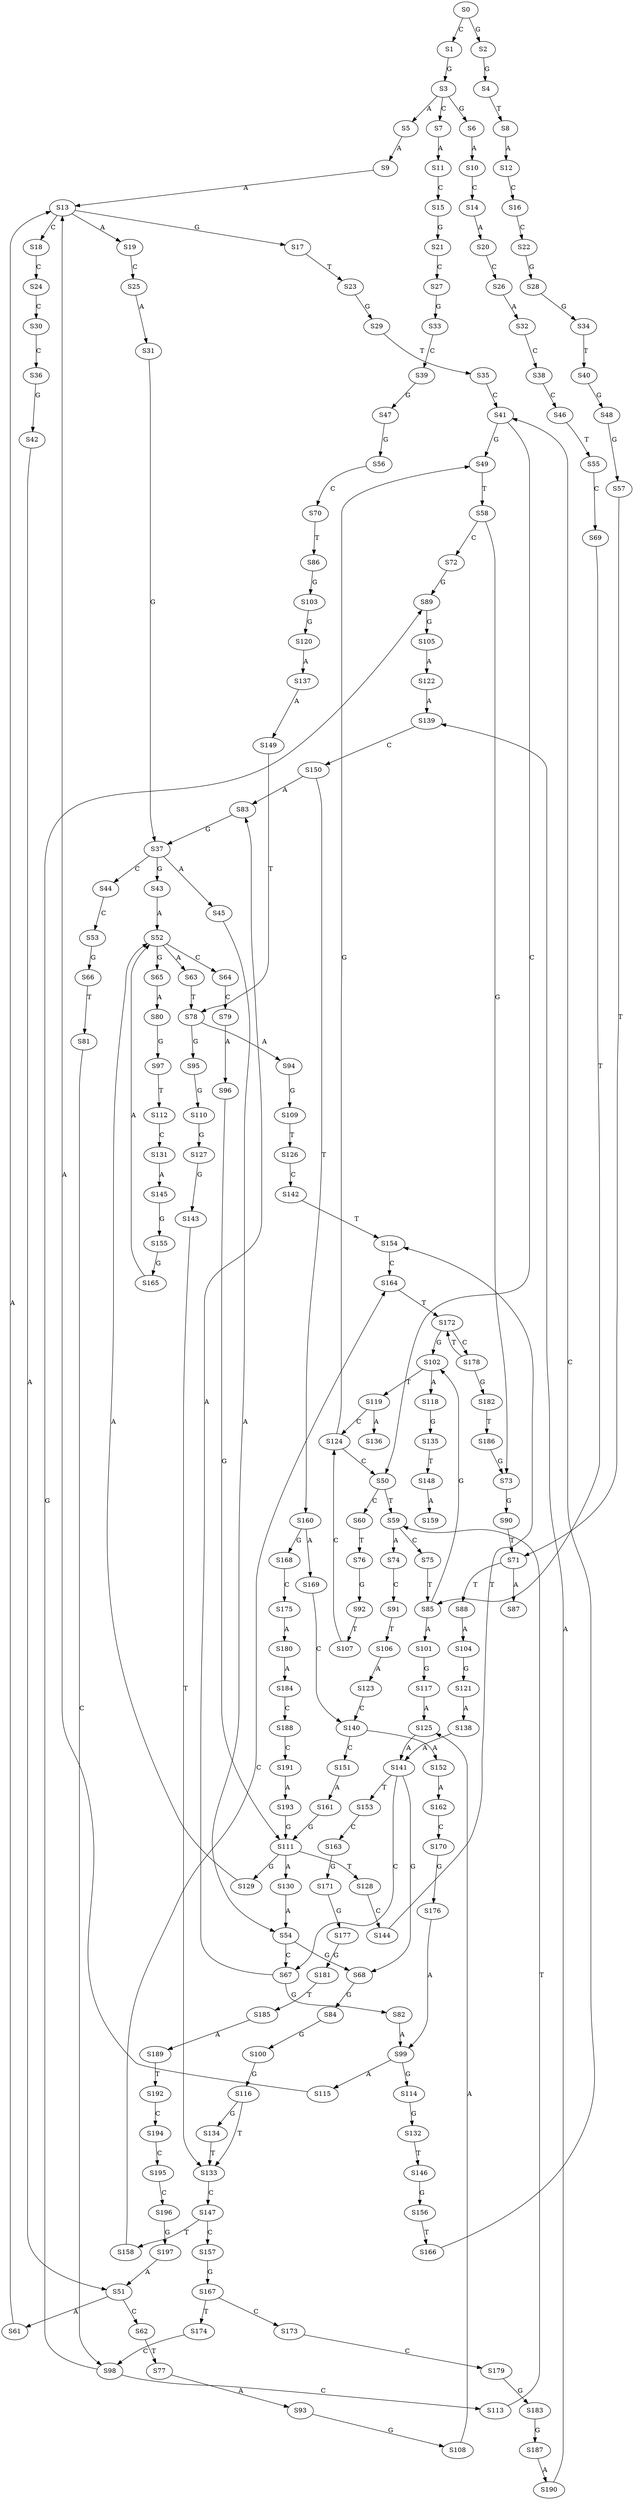 strict digraph  {
	S0 -> S1 [ label = C ];
	S0 -> S2 [ label = G ];
	S1 -> S3 [ label = G ];
	S2 -> S4 [ label = G ];
	S3 -> S5 [ label = A ];
	S3 -> S6 [ label = G ];
	S3 -> S7 [ label = C ];
	S4 -> S8 [ label = T ];
	S5 -> S9 [ label = A ];
	S6 -> S10 [ label = A ];
	S7 -> S11 [ label = A ];
	S8 -> S12 [ label = A ];
	S9 -> S13 [ label = A ];
	S10 -> S14 [ label = C ];
	S11 -> S15 [ label = C ];
	S12 -> S16 [ label = C ];
	S13 -> S17 [ label = G ];
	S13 -> S18 [ label = C ];
	S13 -> S19 [ label = A ];
	S14 -> S20 [ label = A ];
	S15 -> S21 [ label = G ];
	S16 -> S22 [ label = C ];
	S17 -> S23 [ label = T ];
	S18 -> S24 [ label = C ];
	S19 -> S25 [ label = C ];
	S20 -> S26 [ label = C ];
	S21 -> S27 [ label = C ];
	S22 -> S28 [ label = G ];
	S23 -> S29 [ label = G ];
	S24 -> S30 [ label = C ];
	S25 -> S31 [ label = A ];
	S26 -> S32 [ label = A ];
	S27 -> S33 [ label = G ];
	S28 -> S34 [ label = G ];
	S29 -> S35 [ label = T ];
	S30 -> S36 [ label = C ];
	S31 -> S37 [ label = G ];
	S32 -> S38 [ label = C ];
	S33 -> S39 [ label = C ];
	S34 -> S40 [ label = T ];
	S35 -> S41 [ label = C ];
	S36 -> S42 [ label = G ];
	S37 -> S43 [ label = G ];
	S37 -> S44 [ label = C ];
	S37 -> S45 [ label = A ];
	S38 -> S46 [ label = C ];
	S39 -> S47 [ label = G ];
	S40 -> S48 [ label = G ];
	S41 -> S49 [ label = G ];
	S41 -> S50 [ label = C ];
	S42 -> S51 [ label = A ];
	S43 -> S52 [ label = A ];
	S44 -> S53 [ label = C ];
	S45 -> S54 [ label = A ];
	S46 -> S55 [ label = T ];
	S47 -> S56 [ label = G ];
	S48 -> S57 [ label = G ];
	S49 -> S58 [ label = T ];
	S50 -> S59 [ label = T ];
	S50 -> S60 [ label = C ];
	S51 -> S61 [ label = A ];
	S51 -> S62 [ label = C ];
	S52 -> S63 [ label = A ];
	S52 -> S64 [ label = C ];
	S52 -> S65 [ label = G ];
	S53 -> S66 [ label = G ];
	S54 -> S67 [ label = C ];
	S54 -> S68 [ label = G ];
	S55 -> S69 [ label = C ];
	S56 -> S70 [ label = C ];
	S57 -> S71 [ label = T ];
	S58 -> S72 [ label = C ];
	S58 -> S73 [ label = G ];
	S59 -> S74 [ label = A ];
	S59 -> S75 [ label = C ];
	S60 -> S76 [ label = T ];
	S61 -> S13 [ label = A ];
	S62 -> S77 [ label = T ];
	S63 -> S78 [ label = T ];
	S64 -> S79 [ label = C ];
	S65 -> S80 [ label = A ];
	S66 -> S81 [ label = T ];
	S67 -> S82 [ label = G ];
	S67 -> S83 [ label = A ];
	S68 -> S84 [ label = G ];
	S69 -> S85 [ label = T ];
	S70 -> S86 [ label = T ];
	S71 -> S87 [ label = A ];
	S71 -> S88 [ label = T ];
	S72 -> S89 [ label = G ];
	S73 -> S90 [ label = G ];
	S74 -> S91 [ label = C ];
	S75 -> S85 [ label = T ];
	S76 -> S92 [ label = G ];
	S77 -> S93 [ label = A ];
	S78 -> S94 [ label = A ];
	S78 -> S95 [ label = G ];
	S79 -> S96 [ label = A ];
	S80 -> S97 [ label = G ];
	S81 -> S98 [ label = C ];
	S82 -> S99 [ label = A ];
	S83 -> S37 [ label = G ];
	S84 -> S100 [ label = G ];
	S85 -> S101 [ label = A ];
	S85 -> S102 [ label = G ];
	S86 -> S103 [ label = G ];
	S88 -> S104 [ label = A ];
	S89 -> S105 [ label = G ];
	S90 -> S71 [ label = T ];
	S91 -> S106 [ label = T ];
	S92 -> S107 [ label = T ];
	S93 -> S108 [ label = G ];
	S94 -> S109 [ label = G ];
	S95 -> S110 [ label = G ];
	S96 -> S111 [ label = G ];
	S97 -> S112 [ label = T ];
	S98 -> S113 [ label = C ];
	S98 -> S89 [ label = G ];
	S99 -> S114 [ label = G ];
	S99 -> S115 [ label = A ];
	S100 -> S116 [ label = G ];
	S101 -> S117 [ label = G ];
	S102 -> S118 [ label = A ];
	S102 -> S119 [ label = T ];
	S103 -> S120 [ label = G ];
	S104 -> S121 [ label = G ];
	S105 -> S122 [ label = A ];
	S106 -> S123 [ label = A ];
	S107 -> S124 [ label = C ];
	S108 -> S125 [ label = A ];
	S109 -> S126 [ label = T ];
	S110 -> S127 [ label = G ];
	S111 -> S128 [ label = T ];
	S111 -> S129 [ label = G ];
	S111 -> S130 [ label = A ];
	S112 -> S131 [ label = C ];
	S113 -> S59 [ label = T ];
	S114 -> S132 [ label = G ];
	S115 -> S13 [ label = A ];
	S116 -> S133 [ label = T ];
	S116 -> S134 [ label = G ];
	S117 -> S125 [ label = A ];
	S118 -> S135 [ label = G ];
	S119 -> S136 [ label = A ];
	S119 -> S124 [ label = C ];
	S120 -> S137 [ label = A ];
	S121 -> S138 [ label = A ];
	S122 -> S139 [ label = A ];
	S123 -> S140 [ label = C ];
	S124 -> S50 [ label = C ];
	S124 -> S49 [ label = G ];
	S125 -> S141 [ label = A ];
	S126 -> S142 [ label = C ];
	S127 -> S143 [ label = G ];
	S128 -> S144 [ label = C ];
	S129 -> S52 [ label = A ];
	S130 -> S54 [ label = A ];
	S131 -> S145 [ label = A ];
	S132 -> S146 [ label = T ];
	S133 -> S147 [ label = C ];
	S134 -> S133 [ label = T ];
	S135 -> S148 [ label = T ];
	S137 -> S149 [ label = A ];
	S138 -> S141 [ label = A ];
	S139 -> S150 [ label = C ];
	S140 -> S151 [ label = C ];
	S140 -> S152 [ label = A ];
	S141 -> S153 [ label = T ];
	S141 -> S67 [ label = C ];
	S141 -> S68 [ label = G ];
	S142 -> S154 [ label = T ];
	S143 -> S133 [ label = T ];
	S144 -> S154 [ label = T ];
	S145 -> S155 [ label = G ];
	S146 -> S156 [ label = G ];
	S147 -> S157 [ label = C ];
	S147 -> S158 [ label = T ];
	S148 -> S159 [ label = A ];
	S149 -> S78 [ label = T ];
	S150 -> S83 [ label = A ];
	S150 -> S160 [ label = T ];
	S151 -> S161 [ label = A ];
	S152 -> S162 [ label = A ];
	S153 -> S163 [ label = C ];
	S154 -> S164 [ label = C ];
	S155 -> S165 [ label = G ];
	S156 -> S166 [ label = T ];
	S157 -> S167 [ label = G ];
	S158 -> S164 [ label = C ];
	S160 -> S168 [ label = G ];
	S160 -> S169 [ label = A ];
	S161 -> S111 [ label = G ];
	S162 -> S170 [ label = C ];
	S163 -> S171 [ label = G ];
	S164 -> S172 [ label = T ];
	S165 -> S52 [ label = A ];
	S166 -> S41 [ label = C ];
	S167 -> S173 [ label = C ];
	S167 -> S174 [ label = T ];
	S168 -> S175 [ label = C ];
	S169 -> S140 [ label = C ];
	S170 -> S176 [ label = G ];
	S171 -> S177 [ label = G ];
	S172 -> S102 [ label = G ];
	S172 -> S178 [ label = C ];
	S173 -> S179 [ label = C ];
	S174 -> S98 [ label = C ];
	S175 -> S180 [ label = A ];
	S176 -> S99 [ label = A ];
	S177 -> S181 [ label = G ];
	S178 -> S172 [ label = T ];
	S178 -> S182 [ label = G ];
	S179 -> S183 [ label = G ];
	S180 -> S184 [ label = A ];
	S181 -> S185 [ label = T ];
	S182 -> S186 [ label = T ];
	S183 -> S187 [ label = G ];
	S184 -> S188 [ label = C ];
	S185 -> S189 [ label = A ];
	S186 -> S73 [ label = G ];
	S187 -> S190 [ label = A ];
	S188 -> S191 [ label = C ];
	S189 -> S192 [ label = T ];
	S190 -> S139 [ label = A ];
	S191 -> S193 [ label = A ];
	S192 -> S194 [ label = C ];
	S193 -> S111 [ label = G ];
	S194 -> S195 [ label = C ];
	S195 -> S196 [ label = C ];
	S196 -> S197 [ label = G ];
	S197 -> S51 [ label = A ];
}
